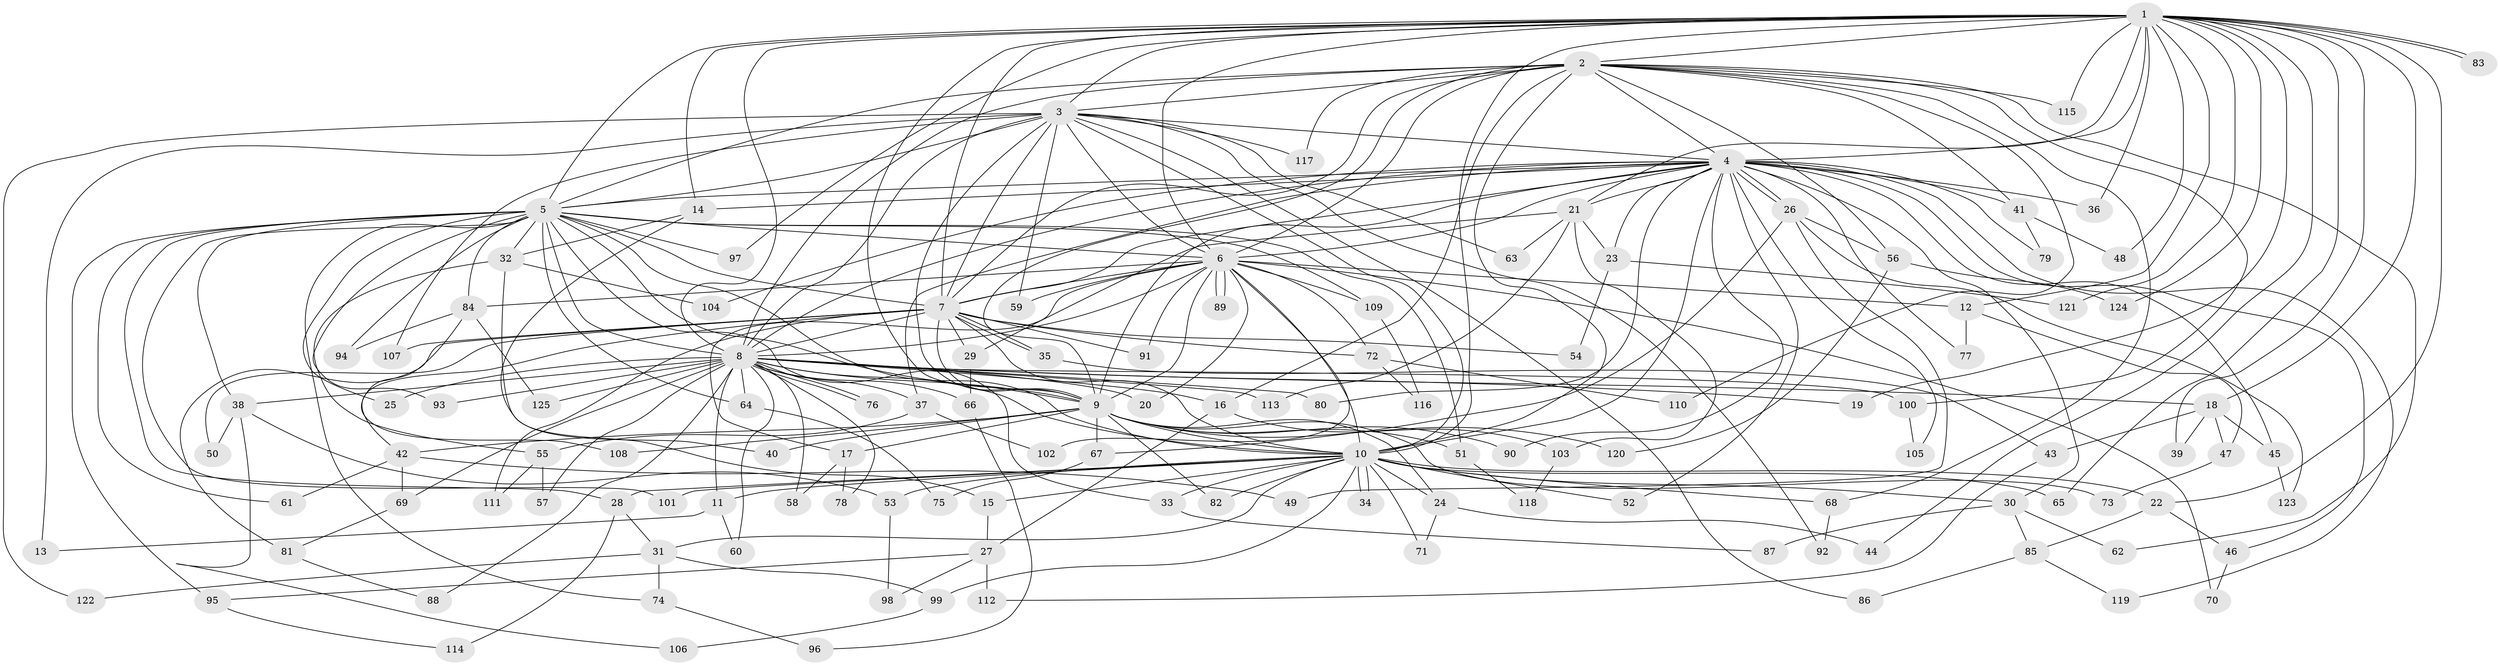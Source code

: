 // Generated by graph-tools (version 1.1) at 2025/44/03/09/25 04:44:03]
// undirected, 125 vertices, 275 edges
graph export_dot {
graph [start="1"]
  node [color=gray90,style=filled];
  1;
  2;
  3;
  4;
  5;
  6;
  7;
  8;
  9;
  10;
  11;
  12;
  13;
  14;
  15;
  16;
  17;
  18;
  19;
  20;
  21;
  22;
  23;
  24;
  25;
  26;
  27;
  28;
  29;
  30;
  31;
  32;
  33;
  34;
  35;
  36;
  37;
  38;
  39;
  40;
  41;
  42;
  43;
  44;
  45;
  46;
  47;
  48;
  49;
  50;
  51;
  52;
  53;
  54;
  55;
  56;
  57;
  58;
  59;
  60;
  61;
  62;
  63;
  64;
  65;
  66;
  67;
  68;
  69;
  70;
  71;
  72;
  73;
  74;
  75;
  76;
  77;
  78;
  79;
  80;
  81;
  82;
  83;
  84;
  85;
  86;
  87;
  88;
  89;
  90;
  91;
  92;
  93;
  94;
  95;
  96;
  97;
  98;
  99;
  100;
  101;
  102;
  103;
  104;
  105;
  106;
  107;
  108;
  109;
  110;
  111;
  112;
  113;
  114;
  115;
  116;
  117;
  118;
  119;
  120;
  121;
  122;
  123;
  124;
  125;
  1 -- 2;
  1 -- 3;
  1 -- 4;
  1 -- 5;
  1 -- 6;
  1 -- 7;
  1 -- 8;
  1 -- 9;
  1 -- 10;
  1 -- 12;
  1 -- 14;
  1 -- 18;
  1 -- 19;
  1 -- 21;
  1 -- 22;
  1 -- 36;
  1 -- 39;
  1 -- 44;
  1 -- 48;
  1 -- 65;
  1 -- 83;
  1 -- 83;
  1 -- 97;
  1 -- 115;
  1 -- 121;
  1 -- 124;
  2 -- 3;
  2 -- 4;
  2 -- 5;
  2 -- 6;
  2 -- 7;
  2 -- 8;
  2 -- 9;
  2 -- 10;
  2 -- 16;
  2 -- 41;
  2 -- 56;
  2 -- 62;
  2 -- 68;
  2 -- 100;
  2 -- 110;
  2 -- 115;
  2 -- 117;
  3 -- 4;
  3 -- 5;
  3 -- 6;
  3 -- 7;
  3 -- 8;
  3 -- 9;
  3 -- 10;
  3 -- 13;
  3 -- 59;
  3 -- 63;
  3 -- 86;
  3 -- 92;
  3 -- 107;
  3 -- 117;
  3 -- 122;
  4 -- 5;
  4 -- 6;
  4 -- 7;
  4 -- 8;
  4 -- 9;
  4 -- 10;
  4 -- 14;
  4 -- 21;
  4 -- 23;
  4 -- 26;
  4 -- 26;
  4 -- 30;
  4 -- 36;
  4 -- 37;
  4 -- 41;
  4 -- 45;
  4 -- 46;
  4 -- 52;
  4 -- 77;
  4 -- 79;
  4 -- 80;
  4 -- 90;
  4 -- 104;
  4 -- 105;
  4 -- 119;
  5 -- 6;
  5 -- 7;
  5 -- 8;
  5 -- 9;
  5 -- 10;
  5 -- 25;
  5 -- 28;
  5 -- 32;
  5 -- 33;
  5 -- 38;
  5 -- 51;
  5 -- 61;
  5 -- 64;
  5 -- 74;
  5 -- 84;
  5 -- 93;
  5 -- 94;
  5 -- 95;
  5 -- 97;
  5 -- 101;
  5 -- 109;
  6 -- 7;
  6 -- 8;
  6 -- 9;
  6 -- 10;
  6 -- 12;
  6 -- 17;
  6 -- 20;
  6 -- 59;
  6 -- 70;
  6 -- 72;
  6 -- 84;
  6 -- 89;
  6 -- 89;
  6 -- 91;
  6 -- 102;
  6 -- 109;
  7 -- 8;
  7 -- 9;
  7 -- 10;
  7 -- 29;
  7 -- 35;
  7 -- 35;
  7 -- 42;
  7 -- 50;
  7 -- 54;
  7 -- 72;
  7 -- 81;
  7 -- 91;
  7 -- 107;
  7 -- 111;
  8 -- 9;
  8 -- 10;
  8 -- 11;
  8 -- 16;
  8 -- 18;
  8 -- 19;
  8 -- 20;
  8 -- 25;
  8 -- 37;
  8 -- 38;
  8 -- 57;
  8 -- 58;
  8 -- 60;
  8 -- 64;
  8 -- 66;
  8 -- 69;
  8 -- 76;
  8 -- 76;
  8 -- 78;
  8 -- 80;
  8 -- 88;
  8 -- 93;
  8 -- 100;
  8 -- 113;
  8 -- 125;
  9 -- 10;
  9 -- 17;
  9 -- 24;
  9 -- 40;
  9 -- 42;
  9 -- 51;
  9 -- 67;
  9 -- 73;
  9 -- 82;
  9 -- 90;
  9 -- 108;
  9 -- 120;
  10 -- 11;
  10 -- 15;
  10 -- 22;
  10 -- 24;
  10 -- 28;
  10 -- 30;
  10 -- 31;
  10 -- 33;
  10 -- 34;
  10 -- 34;
  10 -- 52;
  10 -- 53;
  10 -- 65;
  10 -- 68;
  10 -- 71;
  10 -- 82;
  10 -- 99;
  10 -- 101;
  11 -- 13;
  11 -- 60;
  12 -- 47;
  12 -- 77;
  14 -- 15;
  14 -- 32;
  15 -- 27;
  16 -- 27;
  16 -- 103;
  17 -- 58;
  17 -- 78;
  18 -- 39;
  18 -- 43;
  18 -- 45;
  18 -- 47;
  21 -- 23;
  21 -- 29;
  21 -- 63;
  21 -- 103;
  21 -- 113;
  22 -- 46;
  22 -- 85;
  23 -- 54;
  23 -- 121;
  24 -- 44;
  24 -- 71;
  26 -- 49;
  26 -- 56;
  26 -- 67;
  26 -- 123;
  27 -- 95;
  27 -- 98;
  27 -- 112;
  28 -- 31;
  28 -- 114;
  29 -- 66;
  30 -- 62;
  30 -- 85;
  30 -- 87;
  31 -- 74;
  31 -- 99;
  31 -- 122;
  32 -- 40;
  32 -- 55;
  32 -- 104;
  33 -- 87;
  35 -- 43;
  37 -- 55;
  37 -- 102;
  38 -- 50;
  38 -- 53;
  38 -- 106;
  41 -- 48;
  41 -- 79;
  42 -- 49;
  42 -- 61;
  42 -- 69;
  43 -- 112;
  45 -- 123;
  46 -- 70;
  47 -- 73;
  51 -- 118;
  53 -- 98;
  55 -- 57;
  55 -- 111;
  56 -- 120;
  56 -- 124;
  64 -- 75;
  66 -- 96;
  67 -- 75;
  68 -- 92;
  69 -- 81;
  72 -- 110;
  72 -- 116;
  74 -- 96;
  81 -- 88;
  84 -- 94;
  84 -- 108;
  84 -- 125;
  85 -- 86;
  85 -- 119;
  95 -- 114;
  99 -- 106;
  100 -- 105;
  103 -- 118;
  109 -- 116;
}
